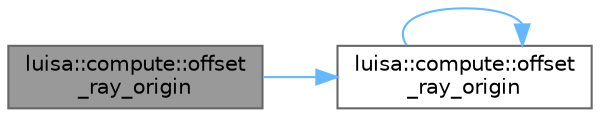 digraph "luisa::compute::offset_ray_origin"
{
 // LATEX_PDF_SIZE
  bgcolor="transparent";
  edge [fontname=Helvetica,fontsize=10,labelfontname=Helvetica,labelfontsize=10];
  node [fontname=Helvetica,fontsize=10,shape=box,height=0.2,width=0.4];
  rankdir="LR";
  Node1 [id="Node000001",label="luisa::compute::offset\l_ray_origin",height=0.2,width=0.4,color="gray40", fillcolor="grey60", style="filled", fontcolor="black",tooltip=" "];
  Node1 -> Node2 [id="edge1_Node000001_Node000002",color="steelblue1",style="solid",tooltip=" "];
  Node2 [id="Node000002",label="luisa::compute::offset\l_ray_origin",height=0.2,width=0.4,color="grey40", fillcolor="white", style="filled",URL="$namespaceluisa_1_1compute.html#a98bfdec189fd879da0707a007655a440",tooltip=" "];
  Node2 -> Node2 [id="edge2_Node000002_Node000002",color="steelblue1",style="solid",tooltip=" "];
}
